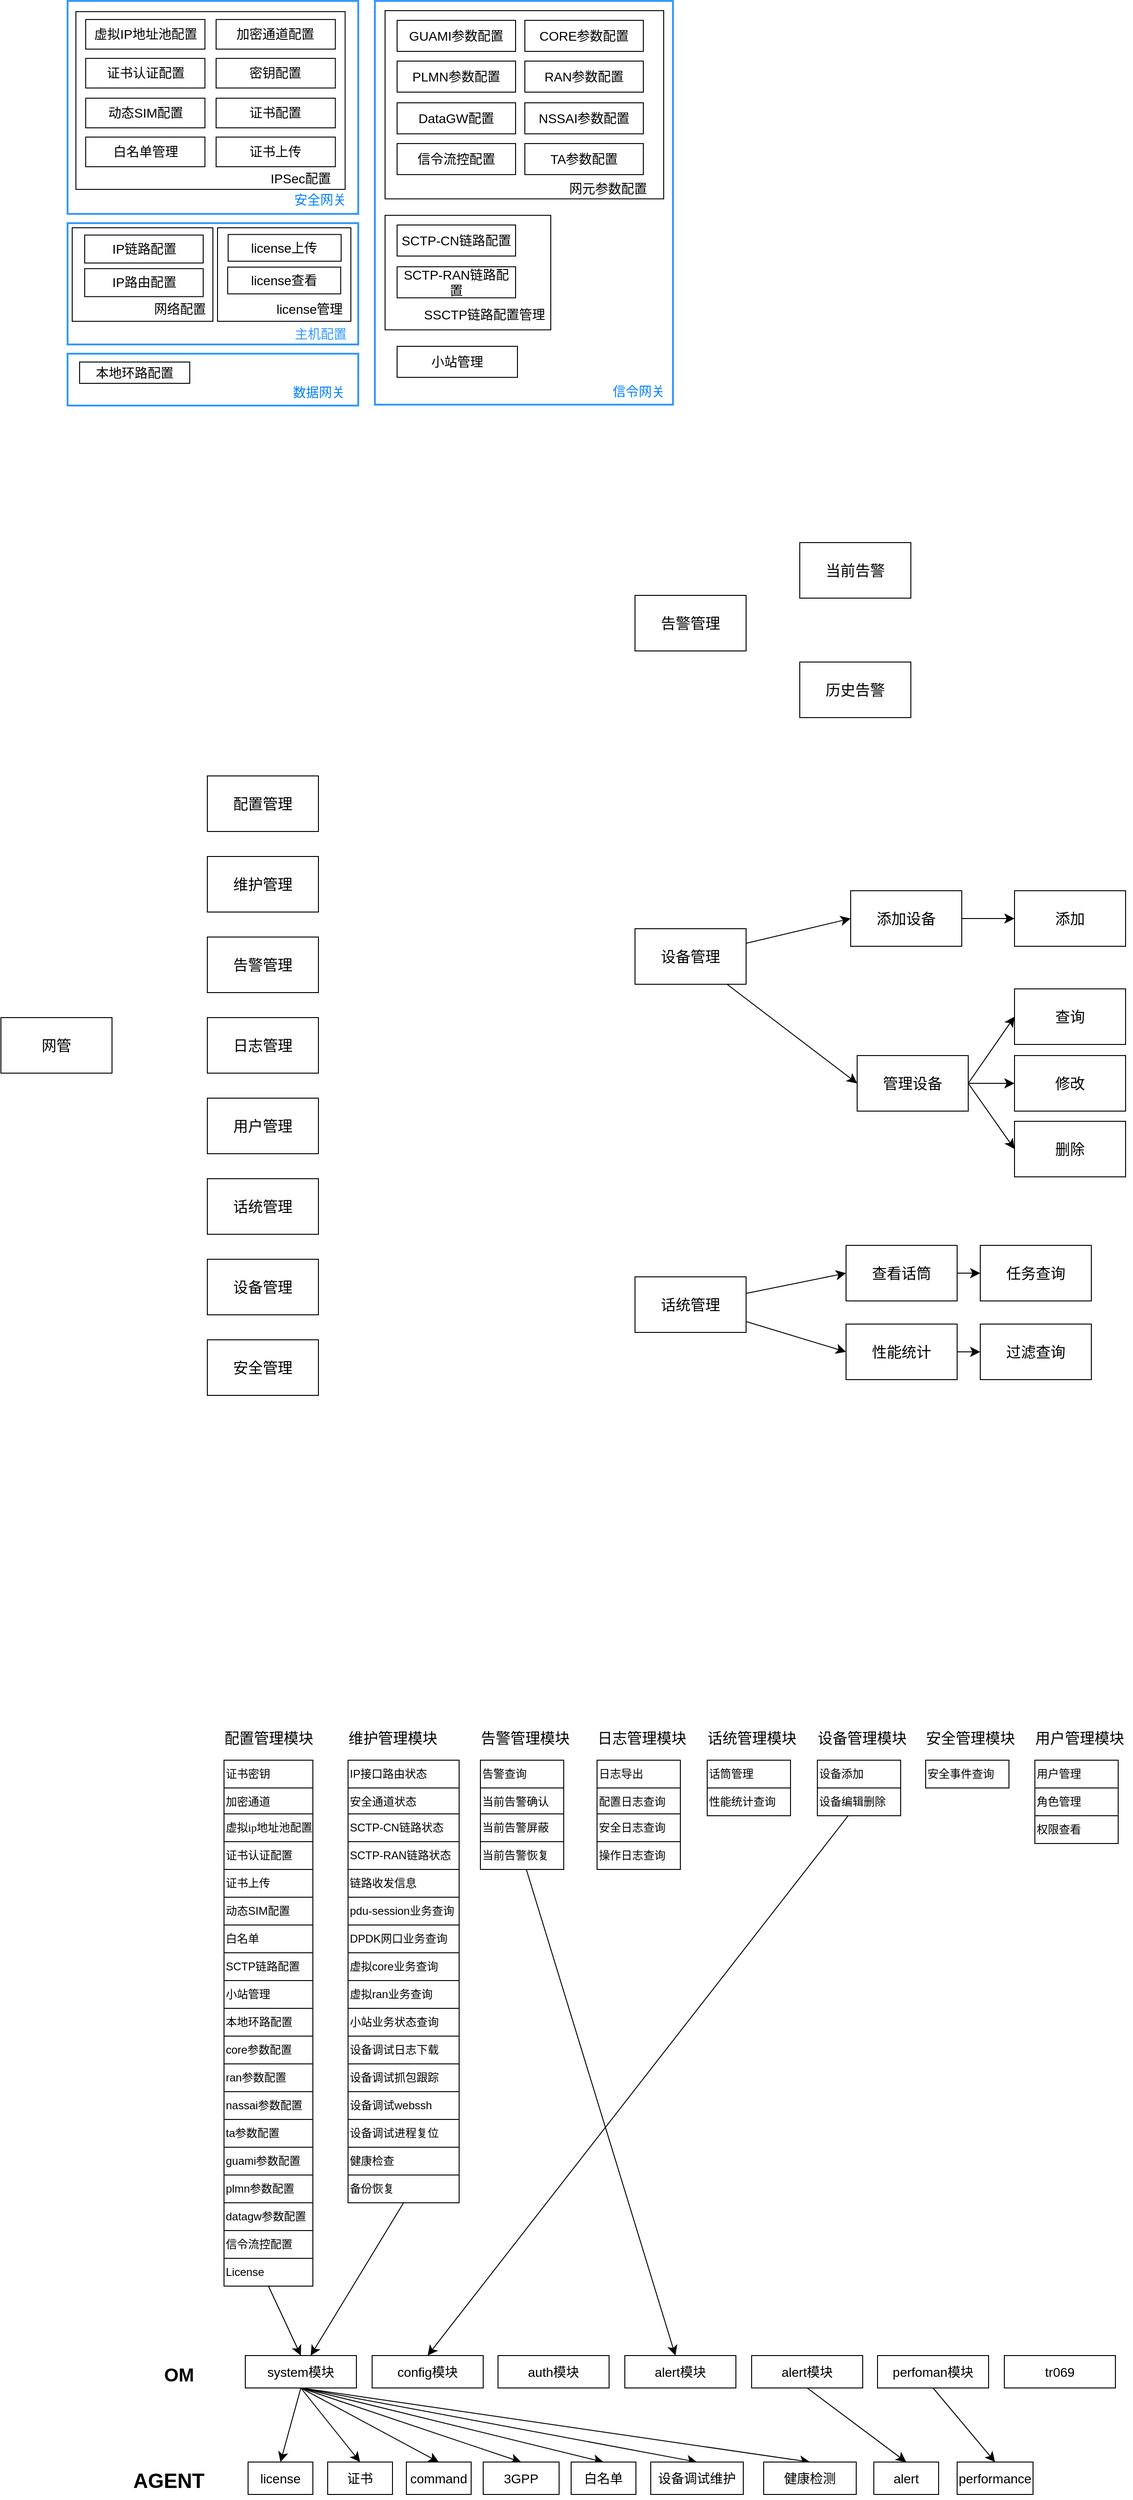<mxfile version="22.1.17" type="github">
  <diagram name="第 1 页" id="DEjIbC8M0QPoEUeSra0J">
    <mxGraphModel dx="1728" dy="2024" grid="0" gridSize="10" guides="1" tooltips="1" connect="1" arrows="1" fold="1" page="0" pageScale="1" pageWidth="827" pageHeight="1169" math="0" shadow="0">
      <root>
        <mxCell id="0" />
        <mxCell id="1" parent="0" />
        <mxCell id="rQOuPGtzIIbg4ZmECWrg-143" value="" style="whiteSpace=wrap;html=1;fontSize=16;strokeWidth=2;strokeColor=#3399FF;" parent="1" vertex="1">
          <mxGeometry x="-1" y="-511" width="314" height="56" as="geometry" />
        </mxCell>
        <mxCell id="rQOuPGtzIIbg4ZmECWrg-138" value="" style="whiteSpace=wrap;html=1;fontSize=16;" parent="1" vertex="1">
          <mxGeometry x="86" y="-631" width="168" height="104" as="geometry" />
        </mxCell>
        <mxCell id="rQOuPGtzIIbg4ZmECWrg-137" value="" style="whiteSpace=wrap;html=1;fontSize=16;strokeColor=#3399FF;strokeWidth=2;" parent="1" vertex="1">
          <mxGeometry x="-1" y="-652" width="314" height="131" as="geometry" />
        </mxCell>
        <mxCell id="rQOuPGtzIIbg4ZmECWrg-9" value="网管" style="whiteSpace=wrap;html=1;fontSize=16;" parent="1" vertex="1">
          <mxGeometry x="-73" y="206" width="120" height="60" as="geometry" />
        </mxCell>
        <mxCell id="rQOuPGtzIIbg4ZmECWrg-10" value="配置管理" style="whiteSpace=wrap;html=1;fontSize=16;" parent="1" vertex="1">
          <mxGeometry x="150" y="-55" width="120" height="60" as="geometry" />
        </mxCell>
        <mxCell id="rQOuPGtzIIbg4ZmECWrg-11" value="维护管理" style="whiteSpace=wrap;html=1;fontSize=16;" parent="1" vertex="1">
          <mxGeometry x="150" y="32" width="120" height="60" as="geometry" />
        </mxCell>
        <mxCell id="rQOuPGtzIIbg4ZmECWrg-12" value="告警管理" style="whiteSpace=wrap;html=1;fontSize=16;" parent="1" vertex="1">
          <mxGeometry x="150" y="119" width="120" height="60" as="geometry" />
        </mxCell>
        <mxCell id="rQOuPGtzIIbg4ZmECWrg-13" value="日志管理" style="whiteSpace=wrap;html=1;fontSize=16;" parent="1" vertex="1">
          <mxGeometry x="150" y="206" width="120" height="60" as="geometry" />
        </mxCell>
        <mxCell id="rQOuPGtzIIbg4ZmECWrg-14" value="用户管理" style="whiteSpace=wrap;html=1;fontSize=16;" parent="1" vertex="1">
          <mxGeometry x="150" y="293" width="120" height="60" as="geometry" />
        </mxCell>
        <mxCell id="rQOuPGtzIIbg4ZmECWrg-15" value="话统管理" style="whiteSpace=wrap;html=1;fontSize=16;" parent="1" vertex="1">
          <mxGeometry x="150" y="380" width="120" height="60" as="geometry" />
        </mxCell>
        <mxCell id="rQOuPGtzIIbg4ZmECWrg-16" value="设备管理" style="whiteSpace=wrap;html=1;fontSize=16;" parent="1" vertex="1">
          <mxGeometry x="150" y="467" width="120" height="60" as="geometry" />
        </mxCell>
        <mxCell id="rQOuPGtzIIbg4ZmECWrg-17" value="安全管理" style="whiteSpace=wrap;html=1;fontSize=16;" parent="1" vertex="1">
          <mxGeometry x="150" y="554" width="120" height="60" as="geometry" />
        </mxCell>
        <mxCell id="rQOuPGtzIIbg4ZmECWrg-25" style="edgeStyle=none;curved=1;rounded=0;orthogonalLoop=1;jettySize=auto;html=1;entryX=0;entryY=0.5;entryDx=0;entryDy=0;fontSize=12;startSize=8;endSize=8;" parent="1" source="rQOuPGtzIIbg4ZmECWrg-22" target="rQOuPGtzIIbg4ZmECWrg-23" edge="1">
          <mxGeometry relative="1" as="geometry" />
        </mxCell>
        <mxCell id="rQOuPGtzIIbg4ZmECWrg-26" style="edgeStyle=none;curved=1;rounded=0;orthogonalLoop=1;jettySize=auto;html=1;fontSize=12;startSize=8;endSize=8;entryX=0;entryY=0.5;entryDx=0;entryDy=0;" parent="1" source="rQOuPGtzIIbg4ZmECWrg-22" target="rQOuPGtzIIbg4ZmECWrg-24" edge="1">
          <mxGeometry relative="1" as="geometry" />
        </mxCell>
        <mxCell id="rQOuPGtzIIbg4ZmECWrg-22" value="设备管理" style="whiteSpace=wrap;html=1;fontSize=16;" parent="1" vertex="1">
          <mxGeometry x="612" y="110" width="120" height="60" as="geometry" />
        </mxCell>
        <mxCell id="rQOuPGtzIIbg4ZmECWrg-28" style="edgeStyle=none;curved=1;rounded=0;orthogonalLoop=1;jettySize=auto;html=1;fontSize=12;startSize=8;endSize=8;" parent="1" source="rQOuPGtzIIbg4ZmECWrg-23" target="rQOuPGtzIIbg4ZmECWrg-27" edge="1">
          <mxGeometry relative="1" as="geometry" />
        </mxCell>
        <mxCell id="rQOuPGtzIIbg4ZmECWrg-23" value="添加设备" style="whiteSpace=wrap;html=1;fontSize=16;" parent="1" vertex="1">
          <mxGeometry x="845" y="69" width="120" height="60" as="geometry" />
        </mxCell>
        <mxCell id="rQOuPGtzIIbg4ZmECWrg-30" style="edgeStyle=none;curved=1;rounded=0;orthogonalLoop=1;jettySize=auto;html=1;exitX=1;exitY=0.5;exitDx=0;exitDy=0;fontSize=12;startSize=8;endSize=8;entryX=0;entryY=0.5;entryDx=0;entryDy=0;" parent="1" source="rQOuPGtzIIbg4ZmECWrg-24" target="rQOuPGtzIIbg4ZmECWrg-29" edge="1">
          <mxGeometry relative="1" as="geometry" />
        </mxCell>
        <mxCell id="rQOuPGtzIIbg4ZmECWrg-39" style="edgeStyle=none;curved=1;rounded=0;orthogonalLoop=1;jettySize=auto;html=1;exitX=1;exitY=0.5;exitDx=0;exitDy=0;entryX=0;entryY=0.5;entryDx=0;entryDy=0;fontSize=12;startSize=8;endSize=8;" parent="1" source="rQOuPGtzIIbg4ZmECWrg-24" target="rQOuPGtzIIbg4ZmECWrg-36" edge="1">
          <mxGeometry relative="1" as="geometry" />
        </mxCell>
        <mxCell id="rQOuPGtzIIbg4ZmECWrg-40" style="edgeStyle=none;curved=1;rounded=0;orthogonalLoop=1;jettySize=auto;html=1;entryX=0;entryY=0.5;entryDx=0;entryDy=0;fontSize=12;startSize=8;endSize=8;exitX=1;exitY=0.5;exitDx=0;exitDy=0;" parent="1" source="rQOuPGtzIIbg4ZmECWrg-24" target="rQOuPGtzIIbg4ZmECWrg-38" edge="1">
          <mxGeometry relative="1" as="geometry" />
        </mxCell>
        <mxCell id="rQOuPGtzIIbg4ZmECWrg-24" value="管理设备" style="whiteSpace=wrap;html=1;fontSize=16;" parent="1" vertex="1">
          <mxGeometry x="852" y="247" width="120" height="60" as="geometry" />
        </mxCell>
        <mxCell id="rQOuPGtzIIbg4ZmECWrg-27" value="添加" style="whiteSpace=wrap;html=1;fontSize=16;" parent="1" vertex="1">
          <mxGeometry x="1022" y="69" width="120" height="60" as="geometry" />
        </mxCell>
        <mxCell id="rQOuPGtzIIbg4ZmECWrg-29" value="查询" style="whiteSpace=wrap;html=1;fontSize=16;" parent="1" vertex="1">
          <mxGeometry x="1022" y="175" width="120" height="60" as="geometry" />
        </mxCell>
        <mxCell id="rQOuPGtzIIbg4ZmECWrg-33" style="edgeStyle=none;curved=1;rounded=0;orthogonalLoop=1;jettySize=auto;html=1;fontSize=12;startSize=8;endSize=8;entryX=0;entryY=0.5;entryDx=0;entryDy=0;" parent="1" source="rQOuPGtzIIbg4ZmECWrg-31" target="rQOuPGtzIIbg4ZmECWrg-32" edge="1">
          <mxGeometry relative="1" as="geometry" />
        </mxCell>
        <mxCell id="rQOuPGtzIIbg4ZmECWrg-35" style="edgeStyle=none;curved=1;rounded=0;orthogonalLoop=1;jettySize=auto;html=1;entryX=0;entryY=0.5;entryDx=0;entryDy=0;fontSize=12;startSize=8;endSize=8;" parent="1" source="rQOuPGtzIIbg4ZmECWrg-31" target="rQOuPGtzIIbg4ZmECWrg-34" edge="1">
          <mxGeometry relative="1" as="geometry" />
        </mxCell>
        <mxCell id="rQOuPGtzIIbg4ZmECWrg-31" value="话统管理" style="whiteSpace=wrap;html=1;fontSize=16;" parent="1" vertex="1">
          <mxGeometry x="612" y="486" width="120" height="60" as="geometry" />
        </mxCell>
        <mxCell id="rQOuPGtzIIbg4ZmECWrg-45" style="edgeStyle=none;curved=1;rounded=0;orthogonalLoop=1;jettySize=auto;html=1;fontSize=12;startSize=8;endSize=8;" parent="1" source="rQOuPGtzIIbg4ZmECWrg-32" target="rQOuPGtzIIbg4ZmECWrg-44" edge="1">
          <mxGeometry relative="1" as="geometry" />
        </mxCell>
        <mxCell id="rQOuPGtzIIbg4ZmECWrg-32" value="查看话筒" style="whiteSpace=wrap;html=1;fontSize=16;" parent="1" vertex="1">
          <mxGeometry x="840" y="452" width="120" height="60" as="geometry" />
        </mxCell>
        <mxCell id="rQOuPGtzIIbg4ZmECWrg-42" style="edgeStyle=none;curved=1;rounded=0;orthogonalLoop=1;jettySize=auto;html=1;exitX=1;exitY=0.5;exitDx=0;exitDy=0;entryX=0;entryY=0.5;entryDx=0;entryDy=0;fontSize=12;startSize=8;endSize=8;" parent="1" source="rQOuPGtzIIbg4ZmECWrg-34" target="rQOuPGtzIIbg4ZmECWrg-41" edge="1">
          <mxGeometry relative="1" as="geometry" />
        </mxCell>
        <mxCell id="rQOuPGtzIIbg4ZmECWrg-34" value="性能统计" style="whiteSpace=wrap;html=1;fontSize=16;" parent="1" vertex="1">
          <mxGeometry x="840" y="537" width="120" height="60" as="geometry" />
        </mxCell>
        <mxCell id="rQOuPGtzIIbg4ZmECWrg-36" value="修改" style="whiteSpace=wrap;html=1;fontSize=16;" parent="1" vertex="1">
          <mxGeometry x="1022" y="247" width="120" height="60" as="geometry" />
        </mxCell>
        <mxCell id="rQOuPGtzIIbg4ZmECWrg-38" value="删除" style="whiteSpace=wrap;html=1;fontSize=16;" parent="1" vertex="1">
          <mxGeometry x="1022" y="318" width="120" height="60" as="geometry" />
        </mxCell>
        <mxCell id="rQOuPGtzIIbg4ZmECWrg-41" value="过滤查询" style="whiteSpace=wrap;html=1;fontSize=16;" parent="1" vertex="1">
          <mxGeometry x="985" y="537" width="120" height="60" as="geometry" />
        </mxCell>
        <mxCell id="rQOuPGtzIIbg4ZmECWrg-44" value="任务查询" style="whiteSpace=wrap;html=1;fontSize=16;" parent="1" vertex="1">
          <mxGeometry x="985" y="452" width="120" height="60" as="geometry" />
        </mxCell>
        <mxCell id="rQOuPGtzIIbg4ZmECWrg-46" value="告警管理" style="whiteSpace=wrap;html=1;fontSize=16;" parent="1" vertex="1">
          <mxGeometry x="612" y="-250" width="120" height="60" as="geometry" />
        </mxCell>
        <mxCell id="rQOuPGtzIIbg4ZmECWrg-47" value="当前告警" style="whiteSpace=wrap;html=1;fontSize=16;" parent="1" vertex="1">
          <mxGeometry x="790" y="-307" width="120" height="60" as="geometry" />
        </mxCell>
        <mxCell id="rQOuPGtzIIbg4ZmECWrg-48" value="历史告警" style="whiteSpace=wrap;html=1;fontSize=16;" parent="1" vertex="1">
          <mxGeometry x="790" y="-178" width="120" height="60" as="geometry" />
        </mxCell>
        <mxCell id="rQOuPGtzIIbg4ZmECWrg-99" value="本地环路配置" style="whiteSpace=wrap;html=1;fontSize=14;" parent="1" vertex="1">
          <mxGeometry x="12" y="-502" width="119" height="23" as="geometry" />
        </mxCell>
        <mxCell id="rQOuPGtzIIbg4ZmECWrg-112" value="" style="group;labelBackgroundColor=none;strokeWidth=2;strokeColor=#3399FF;" parent="1" vertex="1" connectable="0">
          <mxGeometry x="-1" y="-892" width="314" height="230" as="geometry" />
        </mxCell>
        <mxCell id="rQOuPGtzIIbg4ZmECWrg-111" value="安全网关" style="text;html=1;strokeColor=none;fillColor=none;align=center;verticalAlign=middle;whiteSpace=wrap;rounded=0;fontSize=14;fontColor=#007FFF;" parent="rQOuPGtzIIbg4ZmECWrg-112" vertex="1">
          <mxGeometry x="232.481" y="200" width="81.519" height="30" as="geometry" />
        </mxCell>
        <mxCell id="rQOuPGtzIIbg4ZmECWrg-110" value="" style="group" parent="rQOuPGtzIIbg4ZmECWrg-112" vertex="1" connectable="0">
          <mxGeometry x="8.998" y="11.56" width="290.853" height="195" as="geometry" />
        </mxCell>
        <mxCell id="rQOuPGtzIIbg4ZmECWrg-106" value="" style="rounded=0;whiteSpace=wrap;html=1;fontSize=16;" parent="rQOuPGtzIIbg4ZmECWrg-110" vertex="1">
          <mxGeometry width="290.853" height="192" as="geometry" />
        </mxCell>
        <mxCell id="rQOuPGtzIIbg4ZmECWrg-71" value="证书认证配置" style="whiteSpace=wrap;html=1;fontSize=14;" parent="rQOuPGtzIIbg4ZmECWrg-110" vertex="1">
          <mxGeometry x="10.567" y="50.5" width="128.821" height="32" as="geometry" />
        </mxCell>
        <mxCell id="rQOuPGtzIIbg4ZmECWrg-72" value="虚拟IP地址池配置" style="whiteSpace=wrap;html=1;fontSize=14;" parent="rQOuPGtzIIbg4ZmECWrg-110" vertex="1">
          <mxGeometry x="10.567" y="8.5" width="128.821" height="32" as="geometry" />
        </mxCell>
        <mxCell id="rQOuPGtzIIbg4ZmECWrg-73" value="密钥配置" style="whiteSpace=wrap;html=1;fontSize=14;" parent="rQOuPGtzIIbg4ZmECWrg-110" vertex="1">
          <mxGeometry x="151.465" y="50.5" width="128.821" height="32" as="geometry" />
        </mxCell>
        <mxCell id="rQOuPGtzIIbg4ZmECWrg-74" value="白名单管理" style="whiteSpace=wrap;html=1;fontSize=14;" parent="rQOuPGtzIIbg4ZmECWrg-110" vertex="1">
          <mxGeometry x="10.567" y="135.5" width="128.821" height="32" as="geometry" />
        </mxCell>
        <mxCell id="rQOuPGtzIIbg4ZmECWrg-76" value="加密通道配置" style="whiteSpace=wrap;html=1;fontSize=14;" parent="rQOuPGtzIIbg4ZmECWrg-110" vertex="1">
          <mxGeometry x="151.465" y="8.5" width="128.821" height="32" as="geometry" />
        </mxCell>
        <mxCell id="rQOuPGtzIIbg4ZmECWrg-77" value="证书配置" style="whiteSpace=wrap;html=1;fontSize=14;" parent="rQOuPGtzIIbg4ZmECWrg-110" vertex="1">
          <mxGeometry x="151.465" y="93.5" width="128.821" height="32" as="geometry" />
        </mxCell>
        <mxCell id="rQOuPGtzIIbg4ZmECWrg-78" value="证书上传" style="whiteSpace=wrap;html=1;fontSize=14;" parent="rQOuPGtzIIbg4ZmECWrg-110" vertex="1">
          <mxGeometry x="151.465" y="135.5" width="128.821" height="32" as="geometry" />
        </mxCell>
        <mxCell id="rQOuPGtzIIbg4ZmECWrg-79" value="动态SIM配置" style="whiteSpace=wrap;html=1;fontSize=14;" parent="rQOuPGtzIIbg4ZmECWrg-110" vertex="1">
          <mxGeometry x="10.567" y="93.5" width="128.821" height="32" as="geometry" />
        </mxCell>
        <mxCell id="rQOuPGtzIIbg4ZmECWrg-107" value="IPSec配置" style="text;html=1;strokeColor=none;fillColor=none;align=center;verticalAlign=middle;whiteSpace=wrap;rounded=0;fontSize=14;" parent="rQOuPGtzIIbg4ZmECWrg-110" vertex="1">
          <mxGeometry x="202.288" y="165" width="81.519" height="30" as="geometry" />
        </mxCell>
        <mxCell id="rQOuPGtzIIbg4ZmECWrg-136" value="" style="group" parent="1" vertex="1" connectable="0">
          <mxGeometry x="331" y="-892" width="339" height="438" as="geometry" />
        </mxCell>
        <mxCell id="rQOuPGtzIIbg4ZmECWrg-130" value="" style="rounded=0;whiteSpace=wrap;html=1;fontSize=16;labelBorderColor=#007FFF;strokeWidth=2;strokeColor=#3399FF;" parent="rQOuPGtzIIbg4ZmECWrg-136" vertex="1">
          <mxGeometry width="322" height="436.014" as="geometry" />
        </mxCell>
        <mxCell id="rQOuPGtzIIbg4ZmECWrg-114" value="" style="rounded=0;whiteSpace=wrap;html=1;fontSize=16;" parent="rQOuPGtzIIbg4ZmECWrg-136" vertex="1">
          <mxGeometry x="11" y="10.478" width="301" height="203.282" as="geometry" />
        </mxCell>
        <mxCell id="rQOuPGtzIIbg4ZmECWrg-98" value="小站管理" style="whiteSpace=wrap;html=1;fontSize=14;" parent="rQOuPGtzIIbg4ZmECWrg-136" vertex="1">
          <mxGeometry x="24" y="373.03" width="130" height="33.53" as="geometry" />
        </mxCell>
        <mxCell id="rQOuPGtzIIbg4ZmECWrg-113" value="" style="group" parent="rQOuPGtzIIbg4ZmECWrg-136" vertex="1" connectable="0">
          <mxGeometry x="24" y="20.957" width="266" height="166.608" as="geometry" />
        </mxCell>
        <mxCell id="rQOuPGtzIIbg4ZmECWrg-81" value="PLMN参数配置" style="whiteSpace=wrap;html=1;fontSize=14;" parent="rQOuPGtzIIbg4ZmECWrg-113" vertex="1">
          <mxGeometry y="44.01" width="128" height="33.531" as="geometry" />
        </mxCell>
        <mxCell id="rQOuPGtzIIbg4ZmECWrg-82" value="GUAMI参数配置" style="whiteSpace=wrap;html=1;fontSize=14;" parent="rQOuPGtzIIbg4ZmECWrg-113" vertex="1">
          <mxGeometry width="128" height="33.531" as="geometry" />
        </mxCell>
        <mxCell id="rQOuPGtzIIbg4ZmECWrg-83" value="RAN参数配置" style="whiteSpace=wrap;html=1;fontSize=14;" parent="rQOuPGtzIIbg4ZmECWrg-113" vertex="1">
          <mxGeometry x="138" y="44.01" width="128" height="33.531" as="geometry" />
        </mxCell>
        <mxCell id="rQOuPGtzIIbg4ZmECWrg-84" value="信令流控配置" style="whiteSpace=wrap;html=1;fontSize=14;" parent="rQOuPGtzIIbg4ZmECWrg-113" vertex="1">
          <mxGeometry y="133.077" width="128" height="33.531" as="geometry" />
        </mxCell>
        <mxCell id="rQOuPGtzIIbg4ZmECWrg-85" value="CORE参数配置" style="whiteSpace=wrap;html=1;fontSize=14;" parent="rQOuPGtzIIbg4ZmECWrg-113" vertex="1">
          <mxGeometry x="138" width="128" height="33.531" as="geometry" />
        </mxCell>
        <mxCell id="rQOuPGtzIIbg4ZmECWrg-86" value="NSSAI参数配置" style="whiteSpace=wrap;html=1;fontSize=14;" parent="rQOuPGtzIIbg4ZmECWrg-113" vertex="1">
          <mxGeometry x="138" y="89.067" width="128" height="33.531" as="geometry" />
        </mxCell>
        <mxCell id="rQOuPGtzIIbg4ZmECWrg-87" value="TA参数配置" style="whiteSpace=wrap;html=1;fontSize=14;" parent="rQOuPGtzIIbg4ZmECWrg-113" vertex="1">
          <mxGeometry x="138" y="133.077" width="128" height="33.531" as="geometry" />
        </mxCell>
        <mxCell id="rQOuPGtzIIbg4ZmECWrg-88" value="DataGW配置" style="whiteSpace=wrap;html=1;fontSize=14;" parent="rQOuPGtzIIbg4ZmECWrg-113" vertex="1">
          <mxGeometry y="89.067" width="128" height="33.531" as="geometry" />
        </mxCell>
        <mxCell id="rQOuPGtzIIbg4ZmECWrg-129" value="网元参数配置" style="text;html=1;strokeColor=none;fillColor=none;align=center;verticalAlign=middle;whiteSpace=wrap;rounded=0;fontSize=14;" parent="rQOuPGtzIIbg4ZmECWrg-136" vertex="1">
          <mxGeometry x="198" y="187.565" width="108" height="31.435" as="geometry" />
        </mxCell>
        <mxCell id="rQOuPGtzIIbg4ZmECWrg-131" value="信令网关" style="text;html=1;strokeColor=none;fillColor=none;align=center;verticalAlign=middle;whiteSpace=wrap;rounded=0;fontSize=14;fontColor=#007FFF;" parent="rQOuPGtzIIbg4ZmECWrg-136" vertex="1">
          <mxGeometry x="231" y="406.565" width="108" height="31.435" as="geometry" />
        </mxCell>
        <mxCell id="rQOuPGtzIIbg4ZmECWrg-132" value="" style="rounded=0;whiteSpace=wrap;html=1;fontSize=16;" parent="rQOuPGtzIIbg4ZmECWrg-136" vertex="1">
          <mxGeometry x="11" y="231.57" width="179" height="123.65" as="geometry" />
        </mxCell>
        <mxCell id="rQOuPGtzIIbg4ZmECWrg-91" value="SCTP-RAN链路配置" style="whiteSpace=wrap;html=1;fontSize=14;" parent="rQOuPGtzIIbg4ZmECWrg-136" vertex="1">
          <mxGeometry x="24" y="287.11" width="128" height="33.53" as="geometry" />
        </mxCell>
        <mxCell id="rQOuPGtzIIbg4ZmECWrg-93" value="SCTP-CN链路配置" style="whiteSpace=wrap;html=1;fontSize=14;" parent="rQOuPGtzIIbg4ZmECWrg-136" vertex="1">
          <mxGeometry x="24" y="242" width="128" height="33.53" as="geometry" />
        </mxCell>
        <mxCell id="rQOuPGtzIIbg4ZmECWrg-133" value="SSCTP链路配置管理" style="text;html=1;strokeColor=none;fillColor=none;align=center;verticalAlign=middle;whiteSpace=wrap;rounded=0;fontSize=14;" parent="rQOuPGtzIIbg4ZmECWrg-136" vertex="1">
          <mxGeometry x="35" y="323.781" width="167" height="31.435" as="geometry" />
        </mxCell>
        <mxCell id="rQOuPGtzIIbg4ZmECWrg-144" value="数据网关" style="text;html=1;align=center;verticalAlign=middle;resizable=0;points=[];autosize=1;strokeColor=none;fillColor=none;fontSize=14;fontColor=#007FFF;" parent="1" vertex="1">
          <mxGeometry x="233" y="-484" width="74" height="29" as="geometry" />
        </mxCell>
        <mxCell id="rQOuPGtzIIbg4ZmECWrg-145" value="&lt;font style=&quot;font-size: 14px;&quot;&gt;主机配置&lt;/font&gt;" style="text;html=1;align=center;verticalAlign=middle;resizable=0;points=[];autosize=1;strokeColor=none;fillColor=none;fontSize=16;fontColor=#3399FF;" parent="1" vertex="1">
          <mxGeometry x="235" y="-549" width="74" height="31" as="geometry" />
        </mxCell>
        <mxCell id="rQOuPGtzIIbg4ZmECWrg-147" value="" style="group" parent="1" vertex="1" connectable="0">
          <mxGeometry x="161" y="-647" width="145" height="103" as="geometry" />
        </mxCell>
        <mxCell id="rQOuPGtzIIbg4ZmECWrg-141" value="" style="whiteSpace=wrap;html=1;fontSize=16;" parent="rQOuPGtzIIbg4ZmECWrg-147" vertex="1">
          <mxGeometry width="144.046" height="101" as="geometry" />
        </mxCell>
        <mxCell id="rQOuPGtzIIbg4ZmECWrg-102" value="license上传" style="whiteSpace=wrap;html=1;fontSize=14;" parent="rQOuPGtzIIbg4ZmECWrg-147" vertex="1">
          <mxGeometry x="11.447" y="7.228" width="122.105" height="28.912" as="geometry" />
        </mxCell>
        <mxCell id="rQOuPGtzIIbg4ZmECWrg-103" value="license查看" style="whiteSpace=wrap;html=1;fontSize=14;" parent="rQOuPGtzIIbg4ZmECWrg-147" vertex="1">
          <mxGeometry x="10.97" y="42.465" width="122.105" height="28.912" as="geometry" />
        </mxCell>
        <mxCell id="rQOuPGtzIIbg4ZmECWrg-142" value="&lt;font style=&quot;font-size: 14px;&quot;&gt;license管理&lt;/font&gt;" style="text;html=1;align=center;verticalAlign=middle;resizable=0;points=[];autosize=1;strokeColor=none;fillColor=none;fontSize=16;" parent="rQOuPGtzIIbg4ZmECWrg-147" vertex="1">
          <mxGeometry x="54.375" y="71.377" width="90" height="31" as="geometry" />
        </mxCell>
        <mxCell id="rQOuPGtzIIbg4ZmECWrg-149" value="" style="group" parent="1" vertex="1" connectable="0">
          <mxGeometry x="4" y="-647" width="153" height="102" as="geometry" />
        </mxCell>
        <mxCell id="rQOuPGtzIIbg4ZmECWrg-148" value="" style="whiteSpace=wrap;html=1;fontSize=16;" parent="rQOuPGtzIIbg4ZmECWrg-149" vertex="1">
          <mxGeometry width="152" height="101.019" as="geometry" />
        </mxCell>
        <mxCell id="rQOuPGtzIIbg4ZmECWrg-146" value="" style="group" parent="rQOuPGtzIIbg4ZmECWrg-149" vertex="1" connectable="0">
          <mxGeometry x="2" y="4.722" width="151" height="90.667" as="geometry" />
        </mxCell>
        <mxCell id="rQOuPGtzIIbg4ZmECWrg-140" value="网络配置" style="text;html=1;align=center;verticalAlign=middle;resizable=0;points=[];autosize=1;strokeColor=none;fillColor=none;fontSize=14;" parent="rQOuPGtzIIbg4ZmECWrg-146" vertex="1">
          <mxGeometry x="77" y="68.556" width="74" height="29" as="geometry" />
        </mxCell>
        <mxCell id="rQOuPGtzIIbg4ZmECWrg-104" value="IP链路配置" style="whiteSpace=wrap;html=1;fontSize=14;" parent="rQOuPGtzIIbg4ZmECWrg-146" vertex="1">
          <mxGeometry x="11.5" y="3.129" width="128" height="30.222" as="geometry" />
        </mxCell>
        <mxCell id="rQOuPGtzIIbg4ZmECWrg-101" value="IP路由配置" style="whiteSpace=wrap;html=1;fontSize=14;" parent="rQOuPGtzIIbg4ZmECWrg-149" vertex="1">
          <mxGeometry x="13.5" y="44.132" width="128" height="30.222" as="geometry" />
        </mxCell>
        <mxCell id="rQOuPGtzIIbg4ZmECWrg-153" value="配置管理模块" style="text;html=1;align=center;verticalAlign=middle;resizable=0;points=[];autosize=1;strokeColor=none;fillColor=none;fontSize=16;" parent="1" vertex="1">
          <mxGeometry x="159" y="968" width="114" height="31" as="geometry" />
        </mxCell>
        <mxCell id="rQOuPGtzIIbg4ZmECWrg-155" value="证书密钥" style="whiteSpace=wrap;html=1;fontSize=12;align=left;spacing=2;spacingTop=0;" parent="1" vertex="1">
          <mxGeometry x="168" y="1008" width="96" height="30" as="geometry" />
        </mxCell>
        <mxCell id="rQOuPGtzIIbg4ZmECWrg-156" value="加密通道" style="whiteSpace=wrap;html=1;fontSize=12;align=left;spacing=2;spacingTop=0;" parent="1" vertex="1">
          <mxGeometry x="168" y="1038" width="96" height="30" as="geometry" />
        </mxCell>
        <mxCell id="rQOuPGtzIIbg4ZmECWrg-157" value="虚拟&lt;span style=&quot;font-size: 12px; font-family: &amp;quot;Times New Roman&amp;quot;, serif;&quot; lang=&quot;EN-US&quot;&gt;ip&lt;/span&gt;&lt;span style=&quot;font-size: 12px; font-family: 宋体;&quot;&gt;地址池配置&lt;/span&gt;" style="whiteSpace=wrap;html=1;fontSize=12;align=left;spacing=2;spacingTop=0;" parent="1" vertex="1">
          <mxGeometry x="168" y="1066" width="96" height="30" as="geometry" />
        </mxCell>
        <mxCell id="rQOuPGtzIIbg4ZmECWrg-159" value="证书认证配置" style="whiteSpace=wrap;html=1;fontSize=12;align=left;spacing=2;spacingTop=0;" parent="1" vertex="1">
          <mxGeometry x="168" y="1096" width="96" height="30" as="geometry" />
        </mxCell>
        <mxCell id="rQOuPGtzIIbg4ZmECWrg-160" value="白名单" style="whiteSpace=wrap;html=1;fontSize=12;align=left;spacing=2;spacingTop=0;" parent="1" vertex="1">
          <mxGeometry x="168" y="1186" width="96" height="30" as="geometry" />
        </mxCell>
        <mxCell id="rQOuPGtzIIbg4ZmECWrg-161" value="小站管理" style="whiteSpace=wrap;html=1;fontSize=12;align=left;spacing=2;spacingTop=0;" parent="1" vertex="1">
          <mxGeometry x="168" y="1246" width="96" height="30" as="geometry" />
        </mxCell>
        <mxCell id="rQOuPGtzIIbg4ZmECWrg-162" value="SCTP链路配置" style="whiteSpace=wrap;html=1;fontSize=12;align=left;spacing=2;spacingTop=0;" parent="1" vertex="1">
          <mxGeometry x="168" y="1216" width="96" height="30" as="geometry" />
        </mxCell>
        <mxCell id="rQOuPGtzIIbg4ZmECWrg-163" value="本地环路配置" style="whiteSpace=wrap;html=1;fontSize=12;align=left;spacing=2;spacingTop=0;" parent="1" vertex="1">
          <mxGeometry x="168" y="1276" width="96" height="30" as="geometry" />
        </mxCell>
        <mxCell id="rQOuPGtzIIbg4ZmECWrg-164" value="动态SIM配置" style="whiteSpace=wrap;html=1;fontSize=12;align=left;spacing=2;spacingTop=0;" parent="1" vertex="1">
          <mxGeometry x="168" y="1156" width="96" height="30" as="geometry" />
        </mxCell>
        <mxCell id="rQOuPGtzIIbg4ZmECWrg-272" style="edgeStyle=none;curved=1;rounded=0;orthogonalLoop=1;jettySize=auto;html=1;exitX=0.5;exitY=1;exitDx=0;exitDy=0;entryX=0.5;entryY=0;entryDx=0;entryDy=0;fontSize=12;startSize=8;endSize=8;" parent="1" source="rQOuPGtzIIbg4ZmECWrg-166" target="rQOuPGtzIIbg4ZmECWrg-244" edge="1">
          <mxGeometry relative="1" as="geometry" />
        </mxCell>
        <mxCell id="rQOuPGtzIIbg4ZmECWrg-166" value="License" style="whiteSpace=wrap;html=1;fontSize=12;align=left;spacing=2;spacingTop=0;" parent="1" vertex="1">
          <mxGeometry x="168" y="1546" width="96" height="30" as="geometry" />
        </mxCell>
        <mxCell id="rQOuPGtzIIbg4ZmECWrg-169" value="ran参数配置" style="whiteSpace=wrap;html=1;fontSize=12;align=left;spacing=2;spacingTop=0;" parent="1" vertex="1">
          <mxGeometry x="168" y="1336" width="96" height="30" as="geometry" />
        </mxCell>
        <mxCell id="rQOuPGtzIIbg4ZmECWrg-170" value="ta参数配置" style="whiteSpace=wrap;html=1;fontSize=12;align=left;spacing=2;spacingTop=0;" parent="1" vertex="1">
          <mxGeometry x="168" y="1396" width="96" height="30" as="geometry" />
        </mxCell>
        <mxCell id="rQOuPGtzIIbg4ZmECWrg-171" value="nassai参数配置" style="whiteSpace=wrap;html=1;fontSize=12;align=left;spacing=2;spacingTop=0;" parent="1" vertex="1">
          <mxGeometry x="168" y="1366" width="96" height="30" as="geometry" />
        </mxCell>
        <mxCell id="rQOuPGtzIIbg4ZmECWrg-172" value="guami参数配置" style="whiteSpace=wrap;html=1;fontSize=12;align=left;spacing=2;spacingTop=0;" parent="1" vertex="1">
          <mxGeometry x="168" y="1426" width="96" height="30" as="geometry" />
        </mxCell>
        <mxCell id="rQOuPGtzIIbg4ZmECWrg-173" value="core参数配置" style="whiteSpace=wrap;html=1;fontSize=12;align=left;spacing=2;spacingTop=0;" parent="1" vertex="1">
          <mxGeometry x="168" y="1306" width="96" height="30" as="geometry" />
        </mxCell>
        <mxCell id="rQOuPGtzIIbg4ZmECWrg-174" value="datagw参数配置" style="whiteSpace=wrap;html=1;fontSize=12;align=left;spacing=2;spacingTop=0;" parent="1" vertex="1">
          <mxGeometry x="168" y="1486" width="96" height="30" as="geometry" />
        </mxCell>
        <mxCell id="rQOuPGtzIIbg4ZmECWrg-176" value="信令流控配置" style="whiteSpace=wrap;html=1;fontSize=12;align=left;spacing=2;spacingTop=0;" parent="1" vertex="1">
          <mxGeometry x="168" y="1516" width="96" height="30" as="geometry" />
        </mxCell>
        <mxCell id="rQOuPGtzIIbg4ZmECWrg-178" value="plmn参数配置" style="whiteSpace=wrap;html=1;fontSize=12;align=left;spacing=2;spacingTop=0;" parent="1" vertex="1">
          <mxGeometry x="168" y="1456" width="96" height="30" as="geometry" />
        </mxCell>
        <mxCell id="rQOuPGtzIIbg4ZmECWrg-179" value="证书上传" style="whiteSpace=wrap;html=1;fontSize=12;align=left;spacing=2;spacingTop=0;" parent="1" vertex="1">
          <mxGeometry x="168" y="1126" width="96" height="30" as="geometry" />
        </mxCell>
        <mxCell id="rQOuPGtzIIbg4ZmECWrg-181" value="维护管理模块" style="text;html=1;align=center;verticalAlign=middle;resizable=0;points=[];autosize=1;strokeColor=none;fillColor=none;fontSize=16;" parent="1" vertex="1">
          <mxGeometry x="293" y="968" width="114" height="31" as="geometry" />
        </mxCell>
        <mxCell id="rQOuPGtzIIbg4ZmECWrg-182" value="IP接口路由状态" style="whiteSpace=wrap;html=1;fontSize=12;align=left;spacing=2;spacingTop=0;" parent="1" vertex="1">
          <mxGeometry x="302" y="1008" width="120" height="30" as="geometry" />
        </mxCell>
        <mxCell id="rQOuPGtzIIbg4ZmECWrg-183" value="安全通道状态" style="whiteSpace=wrap;html=1;fontSize=12;align=left;spacing=2;spacingTop=0;" parent="1" vertex="1">
          <mxGeometry x="302" y="1038" width="120" height="30" as="geometry" />
        </mxCell>
        <mxCell id="rQOuPGtzIIbg4ZmECWrg-184" value="SCTP-CN链路状态" style="whiteSpace=wrap;html=1;fontSize=12;align=left;spacing=2;spacingTop=0;" parent="1" vertex="1">
          <mxGeometry x="302" y="1066" width="120" height="30" as="geometry" />
        </mxCell>
        <mxCell id="rQOuPGtzIIbg4ZmECWrg-185" value="SCTP-RAN链路状态" style="whiteSpace=wrap;html=1;fontSize=12;align=left;spacing=2;spacingTop=0;" parent="1" vertex="1">
          <mxGeometry x="302" y="1096" width="120" height="30" as="geometry" />
        </mxCell>
        <mxCell id="rQOuPGtzIIbg4ZmECWrg-186" value="DPDK网口业务查询" style="whiteSpace=wrap;html=1;fontSize=12;align=left;spacing=2;spacingTop=0;" parent="1" vertex="1">
          <mxGeometry x="302" y="1186" width="120" height="30" as="geometry" />
        </mxCell>
        <mxCell id="rQOuPGtzIIbg4ZmECWrg-187" value="虚拟ran业务查询" style="whiteSpace=wrap;html=1;fontSize=12;align=left;spacing=2;spacingTop=0;" parent="1" vertex="1">
          <mxGeometry x="302" y="1246" width="120" height="30" as="geometry" />
        </mxCell>
        <mxCell id="rQOuPGtzIIbg4ZmECWrg-188" value="虚拟core业务查询" style="whiteSpace=wrap;html=1;fontSize=12;align=left;spacing=2;spacingTop=0;" parent="1" vertex="1">
          <mxGeometry x="302" y="1216" width="120" height="30" as="geometry" />
        </mxCell>
        <mxCell id="rQOuPGtzIIbg4ZmECWrg-189" value="小站业务状态查询" style="whiteSpace=wrap;html=1;fontSize=12;align=left;spacing=2;spacingTop=0;" parent="1" vertex="1">
          <mxGeometry x="302" y="1276" width="120" height="30" as="geometry" />
        </mxCell>
        <mxCell id="rQOuPGtzIIbg4ZmECWrg-190" value="pdu-session业务查询" style="whiteSpace=wrap;html=1;fontSize=12;align=left;spacing=2;spacingTop=0;" parent="1" vertex="1">
          <mxGeometry x="302" y="1156" width="120" height="30" as="geometry" />
        </mxCell>
        <mxCell id="rQOuPGtzIIbg4ZmECWrg-192" value="设备调试抓包跟踪" style="whiteSpace=wrap;html=1;fontSize=12;align=left;spacing=2;spacingTop=0;" parent="1" vertex="1">
          <mxGeometry x="302" y="1336" width="120" height="30" as="geometry" />
        </mxCell>
        <mxCell id="rQOuPGtzIIbg4ZmECWrg-193" value="设备调试进程复位" style="whiteSpace=wrap;html=1;fontSize=12;align=left;spacing=2;spacingTop=0;" parent="1" vertex="1">
          <mxGeometry x="302" y="1396" width="120" height="30" as="geometry" />
        </mxCell>
        <mxCell id="rQOuPGtzIIbg4ZmECWrg-194" value="设备调试webssh" style="whiteSpace=wrap;html=1;fontSize=12;align=left;spacing=2;spacingTop=0;" parent="1" vertex="1">
          <mxGeometry x="302" y="1366" width="120" height="30" as="geometry" />
        </mxCell>
        <mxCell id="rQOuPGtzIIbg4ZmECWrg-195" value="健康检查" style="whiteSpace=wrap;html=1;fontSize=12;align=left;spacing=2;spacingTop=0;" parent="1" vertex="1">
          <mxGeometry x="302" y="1426" width="120" height="30" as="geometry" />
        </mxCell>
        <mxCell id="rQOuPGtzIIbg4ZmECWrg-196" value="设备调试日志下载" style="whiteSpace=wrap;html=1;fontSize=12;align=left;spacing=2;spacingTop=0;" parent="1" vertex="1">
          <mxGeometry x="302" y="1306" width="120" height="30" as="geometry" />
        </mxCell>
        <mxCell id="rQOuPGtzIIbg4ZmECWrg-276" style="edgeStyle=none;curved=1;rounded=0;orthogonalLoop=1;jettySize=auto;html=1;exitX=0.5;exitY=1;exitDx=0;exitDy=0;fontSize=12;startSize=8;endSize=8;" parent="1" source="rQOuPGtzIIbg4ZmECWrg-199" target="rQOuPGtzIIbg4ZmECWrg-244" edge="1">
          <mxGeometry relative="1" as="geometry" />
        </mxCell>
        <mxCell id="rQOuPGtzIIbg4ZmECWrg-199" value="备份恢复" style="whiteSpace=wrap;html=1;fontSize=12;align=left;spacing=2;spacingTop=0;" parent="1" vertex="1">
          <mxGeometry x="302" y="1456" width="120" height="30" as="geometry" />
        </mxCell>
        <mxCell id="rQOuPGtzIIbg4ZmECWrg-200" value="链路收发信息" style="whiteSpace=wrap;html=1;fontSize=12;align=left;spacing=2;spacingTop=0;" parent="1" vertex="1">
          <mxGeometry x="302" y="1126" width="120" height="30" as="geometry" />
        </mxCell>
        <mxCell id="rQOuPGtzIIbg4ZmECWrg-202" value="告警管理模块" style="text;html=1;align=center;verticalAlign=middle;resizable=0;points=[];autosize=1;strokeColor=none;fillColor=none;fontSize=16;" parent="1" vertex="1">
          <mxGeometry x="436" y="968" width="114" height="31" as="geometry" />
        </mxCell>
        <mxCell id="rQOuPGtzIIbg4ZmECWrg-203" value="告警查询" style="whiteSpace=wrap;html=1;fontSize=12;align=left;spacing=2;spacingTop=0;" parent="1" vertex="1">
          <mxGeometry x="445" y="1008" width="90" height="30" as="geometry" />
        </mxCell>
        <mxCell id="rQOuPGtzIIbg4ZmECWrg-204" value="当前告警确认" style="whiteSpace=wrap;html=1;fontSize=12;align=left;spacing=2;spacingTop=0;" parent="1" vertex="1">
          <mxGeometry x="445" y="1038" width="90" height="30" as="geometry" />
        </mxCell>
        <mxCell id="rQOuPGtzIIbg4ZmECWrg-205" value="当前告警屏蔽" style="whiteSpace=wrap;html=1;fontSize=12;align=left;spacing=2;spacingTop=0;" parent="1" vertex="1">
          <mxGeometry x="445" y="1066" width="90" height="30" as="geometry" />
        </mxCell>
        <mxCell id="rQOuPGtzIIbg4ZmECWrg-281" style="edgeStyle=none;curved=1;rounded=0;orthogonalLoop=1;jettySize=auto;html=1;fontSize=12;startSize=8;endSize=8;" parent="1" source="rQOuPGtzIIbg4ZmECWrg-219" target="rQOuPGtzIIbg4ZmECWrg-278" edge="1">
          <mxGeometry relative="1" as="geometry" />
        </mxCell>
        <mxCell id="rQOuPGtzIIbg4ZmECWrg-219" value="当前告警恢复" style="whiteSpace=wrap;html=1;fontSize=12;align=left;spacing=2;spacingTop=0;" parent="1" vertex="1">
          <mxGeometry x="445" y="1096" width="90" height="30" as="geometry" />
        </mxCell>
        <mxCell id="rQOuPGtzIIbg4ZmECWrg-220" value="日志管理模块" style="text;html=1;align=center;verticalAlign=middle;resizable=0;points=[];autosize=1;strokeColor=none;fillColor=none;fontSize=16;" parent="1" vertex="1">
          <mxGeometry x="562" y="968" width="114" height="31" as="geometry" />
        </mxCell>
        <mxCell id="rQOuPGtzIIbg4ZmECWrg-221" value="日志导出" style="whiteSpace=wrap;html=1;fontSize=12;align=left;spacing=2;spacingTop=0;" parent="1" vertex="1">
          <mxGeometry x="571" y="1008" width="90" height="30" as="geometry" />
        </mxCell>
        <mxCell id="rQOuPGtzIIbg4ZmECWrg-222" value="配置日志查询" style="whiteSpace=wrap;html=1;fontSize=12;align=left;spacing=2;spacingTop=0;" parent="1" vertex="1">
          <mxGeometry x="571" y="1038" width="90" height="30" as="geometry" />
        </mxCell>
        <mxCell id="rQOuPGtzIIbg4ZmECWrg-223" value="安全日志查询" style="whiteSpace=wrap;html=1;fontSize=12;align=left;spacing=2;spacingTop=0;" parent="1" vertex="1">
          <mxGeometry x="571" y="1066" width="90" height="30" as="geometry" />
        </mxCell>
        <mxCell id="rQOuPGtzIIbg4ZmECWrg-224" value="操作日志查询" style="whiteSpace=wrap;html=1;fontSize=12;align=left;spacing=2;spacingTop=0;" parent="1" vertex="1">
          <mxGeometry x="571" y="1096" width="90" height="30" as="geometry" />
        </mxCell>
        <mxCell id="rQOuPGtzIIbg4ZmECWrg-225" value="话统管理模块" style="text;html=1;align=center;verticalAlign=middle;resizable=0;points=[];autosize=1;strokeColor=none;fillColor=none;fontSize=16;" parent="1" vertex="1">
          <mxGeometry x="681" y="968" width="114" height="31" as="geometry" />
        </mxCell>
        <mxCell id="rQOuPGtzIIbg4ZmECWrg-226" value="话筒管理" style="whiteSpace=wrap;html=1;fontSize=12;align=left;spacing=2;spacingTop=0;" parent="1" vertex="1">
          <mxGeometry x="690" y="1008" width="90" height="30" as="geometry" />
        </mxCell>
        <mxCell id="rQOuPGtzIIbg4ZmECWrg-227" value="性能统计查询" style="whiteSpace=wrap;html=1;fontSize=12;align=left;spacing=2;spacingTop=0;" parent="1" vertex="1">
          <mxGeometry x="690" y="1038" width="90" height="30" as="geometry" />
        </mxCell>
        <mxCell id="rQOuPGtzIIbg4ZmECWrg-230" value="设备管理模块" style="text;html=1;align=center;verticalAlign=middle;resizable=0;points=[];autosize=1;strokeColor=none;fillColor=none;fontSize=16;" parent="1" vertex="1">
          <mxGeometry x="800" y="968" width="114" height="31" as="geometry" />
        </mxCell>
        <mxCell id="rQOuPGtzIIbg4ZmECWrg-231" value="设备添加" style="whiteSpace=wrap;html=1;fontSize=12;align=left;spacing=2;spacingTop=0;" parent="1" vertex="1">
          <mxGeometry x="809" y="1008" width="90" height="30" as="geometry" />
        </mxCell>
        <mxCell id="rQOuPGtzIIbg4ZmECWrg-280" style="edgeStyle=none;curved=1;rounded=0;orthogonalLoop=1;jettySize=auto;html=1;entryX=0.5;entryY=0;entryDx=0;entryDy=0;fontSize=12;startSize=8;endSize=8;" parent="1" source="rQOuPGtzIIbg4ZmECWrg-232" target="rQOuPGtzIIbg4ZmECWrg-240" edge="1">
          <mxGeometry relative="1" as="geometry" />
        </mxCell>
        <mxCell id="rQOuPGtzIIbg4ZmECWrg-232" value="设备编辑删除" style="whiteSpace=wrap;html=1;fontSize=12;align=left;spacing=2;spacingTop=0;" parent="1" vertex="1">
          <mxGeometry x="809" y="1038" width="90" height="30" as="geometry" />
        </mxCell>
        <mxCell id="rQOuPGtzIIbg4ZmECWrg-233" value="安全管理模块" style="text;html=1;align=center;verticalAlign=middle;resizable=0;points=[];autosize=1;strokeColor=none;fillColor=none;fontSize=16;" parent="1" vertex="1">
          <mxGeometry x="917" y="968" width="114" height="31" as="geometry" />
        </mxCell>
        <mxCell id="rQOuPGtzIIbg4ZmECWrg-234" value="安全事件查询" style="whiteSpace=wrap;html=1;fontSize=12;align=left;spacing=2;spacingTop=0;" parent="1" vertex="1">
          <mxGeometry x="926" y="1008" width="90" height="30" as="geometry" />
        </mxCell>
        <mxCell id="rQOuPGtzIIbg4ZmECWrg-239" value="auth模块" style="whiteSpace=wrap;html=1;fontSize=14;align=center;spacing=2;spacingTop=0;" parent="1" vertex="1">
          <mxGeometry x="464" y="1651" width="120" height="35" as="geometry" />
        </mxCell>
        <mxCell id="rQOuPGtzIIbg4ZmECWrg-240" value="config模块" style="whiteSpace=wrap;html=1;fontSize=14;align=center;spacing=2;spacingTop=0;" parent="1" vertex="1">
          <mxGeometry x="328" y="1651" width="120" height="35" as="geometry" />
        </mxCell>
        <mxCell id="rQOuPGtzIIbg4ZmECWrg-270" style="edgeStyle=none;curved=1;rounded=0;orthogonalLoop=1;jettySize=auto;html=1;exitX=0.5;exitY=1;exitDx=0;exitDy=0;entryX=0.5;entryY=0;entryDx=0;entryDy=0;fontSize=12;startSize=8;endSize=8;" parent="1" source="rQOuPGtzIIbg4ZmECWrg-242" target="rQOuPGtzIIbg4ZmECWrg-255" edge="1">
          <mxGeometry relative="1" as="geometry" />
        </mxCell>
        <mxCell id="rQOuPGtzIIbg4ZmECWrg-242" value="perfoman模块" style="whiteSpace=wrap;html=1;fontSize=14;align=center;spacing=2;spacingTop=0;" parent="1" vertex="1">
          <mxGeometry x="874" y="1651" width="120" height="35" as="geometry" />
        </mxCell>
        <mxCell id="rQOuPGtzIIbg4ZmECWrg-264" style="edgeStyle=none;curved=1;rounded=0;orthogonalLoop=1;jettySize=auto;html=1;exitX=0.5;exitY=1;exitDx=0;exitDy=0;entryX=0.5;entryY=0;entryDx=0;entryDy=0;fontSize=12;startSize=8;endSize=8;" parent="1" source="rQOuPGtzIIbg4ZmECWrg-244" target="rQOuPGtzIIbg4ZmECWrg-251" edge="1">
          <mxGeometry relative="1" as="geometry" />
        </mxCell>
        <mxCell id="rQOuPGtzIIbg4ZmECWrg-265" style="edgeStyle=none;curved=1;rounded=0;orthogonalLoop=1;jettySize=auto;html=1;exitX=0.5;exitY=1;exitDx=0;exitDy=0;entryX=0.5;entryY=0;entryDx=0;entryDy=0;fontSize=12;startSize=8;endSize=8;" parent="1" source="rQOuPGtzIIbg4ZmECWrg-244" target="rQOuPGtzIIbg4ZmECWrg-252" edge="1">
          <mxGeometry relative="1" as="geometry" />
        </mxCell>
        <mxCell id="rQOuPGtzIIbg4ZmECWrg-266" style="edgeStyle=none;curved=1;rounded=0;orthogonalLoop=1;jettySize=auto;html=1;exitX=0.5;exitY=1;exitDx=0;exitDy=0;entryX=0.5;entryY=0;entryDx=0;entryDy=0;fontSize=12;startSize=8;endSize=8;" parent="1" source="rQOuPGtzIIbg4ZmECWrg-244" target="rQOuPGtzIIbg4ZmECWrg-253" edge="1">
          <mxGeometry relative="1" as="geometry" />
        </mxCell>
        <mxCell id="rQOuPGtzIIbg4ZmECWrg-267" style="edgeStyle=none;curved=1;rounded=0;orthogonalLoop=1;jettySize=auto;html=1;exitX=0.5;exitY=1;exitDx=0;exitDy=0;entryX=0.5;entryY=0;entryDx=0;entryDy=0;fontSize=12;startSize=8;endSize=8;" parent="1" source="rQOuPGtzIIbg4ZmECWrg-244" target="rQOuPGtzIIbg4ZmECWrg-258" edge="1">
          <mxGeometry relative="1" as="geometry" />
        </mxCell>
        <mxCell id="rQOuPGtzIIbg4ZmECWrg-268" style="edgeStyle=none;curved=1;rounded=0;orthogonalLoop=1;jettySize=auto;html=1;exitX=0.5;exitY=1;exitDx=0;exitDy=0;entryX=0.5;entryY=0;entryDx=0;entryDy=0;fontSize=12;startSize=8;endSize=8;" parent="1" source="rQOuPGtzIIbg4ZmECWrg-244" target="rQOuPGtzIIbg4ZmECWrg-257" edge="1">
          <mxGeometry relative="1" as="geometry" />
        </mxCell>
        <mxCell id="rQOuPGtzIIbg4ZmECWrg-269" style="edgeStyle=none;curved=1;rounded=0;orthogonalLoop=1;jettySize=auto;html=1;exitX=0.5;exitY=1;exitDx=0;exitDy=0;entryX=0.5;entryY=0;entryDx=0;entryDy=0;fontSize=12;startSize=8;endSize=8;" parent="1" source="rQOuPGtzIIbg4ZmECWrg-244" target="rQOuPGtzIIbg4ZmECWrg-260" edge="1">
          <mxGeometry relative="1" as="geometry" />
        </mxCell>
        <mxCell id="rQOuPGtzIIbg4ZmECWrg-279" style="edgeStyle=none;curved=1;rounded=0;orthogonalLoop=1;jettySize=auto;html=1;exitX=0.5;exitY=1;exitDx=0;exitDy=0;entryX=0.5;entryY=0;entryDx=0;entryDy=0;fontSize=12;startSize=8;endSize=8;" parent="1" source="rQOuPGtzIIbg4ZmECWrg-244" target="rQOuPGtzIIbg4ZmECWrg-277" edge="1">
          <mxGeometry relative="1" as="geometry" />
        </mxCell>
        <mxCell id="rQOuPGtzIIbg4ZmECWrg-244" value="system模块" style="whiteSpace=wrap;html=1;fontSize=14;align=center;spacing=2;spacingTop=0;" parent="1" vertex="1">
          <mxGeometry x="191" y="1651" width="120" height="35" as="geometry" />
        </mxCell>
        <mxCell id="rQOuPGtzIIbg4ZmECWrg-271" style="edgeStyle=none;curved=1;rounded=0;orthogonalLoop=1;jettySize=auto;html=1;exitX=0.5;exitY=1;exitDx=0;exitDy=0;entryX=0.5;entryY=0;entryDx=0;entryDy=0;fontSize=12;startSize=8;endSize=8;" parent="1" source="rQOuPGtzIIbg4ZmECWrg-246" target="rQOuPGtzIIbg4ZmECWrg-254" edge="1">
          <mxGeometry relative="1" as="geometry" />
        </mxCell>
        <mxCell id="rQOuPGtzIIbg4ZmECWrg-246" value="alert模块" style="whiteSpace=wrap;html=1;fontSize=14;align=center;spacing=2;spacingTop=0;" parent="1" vertex="1">
          <mxGeometry x="738" y="1651" width="120" height="35" as="geometry" />
        </mxCell>
        <mxCell id="rQOuPGtzIIbg4ZmECWrg-247" value="tr069" style="whiteSpace=wrap;html=1;fontSize=14;align=center;spacing=2;spacingTop=0;" parent="1" vertex="1">
          <mxGeometry x="1011" y="1651" width="120" height="35" as="geometry" />
        </mxCell>
        <mxCell id="rQOuPGtzIIbg4ZmECWrg-248" value="OM" style="text;html=1;align=center;verticalAlign=middle;resizable=0;points=[];autosize=1;strokeColor=none;fillColor=none;fontSize=20;fontStyle=1" parent="1" vertex="1">
          <mxGeometry x="93" y="1653" width="51" height="36" as="geometry" />
        </mxCell>
        <mxCell id="rQOuPGtzIIbg4ZmECWrg-249" value="AGENT" style="text;html=1;align=center;verticalAlign=middle;resizable=0;points=[];autosize=1;strokeColor=none;fillColor=none;fontSize=22;fontStyle=1" parent="1" vertex="1">
          <mxGeometry x="60" y="1768" width="96" height="38" as="geometry" />
        </mxCell>
        <mxCell id="rQOuPGtzIIbg4ZmECWrg-251" value="license" style="whiteSpace=wrap;html=1;fontSize=14;align=center;spacing=2;spacingTop=0;" parent="1" vertex="1">
          <mxGeometry x="194" y="1766" width="70" height="35" as="geometry" />
        </mxCell>
        <mxCell id="rQOuPGtzIIbg4ZmECWrg-252" value="证书" style="whiteSpace=wrap;html=1;fontSize=14;align=center;spacing=2;spacingTop=0;" parent="1" vertex="1">
          <mxGeometry x="280" y="1766" width="70" height="35" as="geometry" />
        </mxCell>
        <mxCell id="rQOuPGtzIIbg4ZmECWrg-253" value="command" style="whiteSpace=wrap;html=1;fontSize=14;align=center;spacing=2;spacingTop=0;" parent="1" vertex="1">
          <mxGeometry x="365" y="1766" width="70" height="35" as="geometry" />
        </mxCell>
        <mxCell id="rQOuPGtzIIbg4ZmECWrg-254" value="alert" style="whiteSpace=wrap;html=1;fontSize=14;align=center;spacing=2;spacingTop=0;" parent="1" vertex="1">
          <mxGeometry x="870" y="1766" width="70" height="35" as="geometry" />
        </mxCell>
        <mxCell id="rQOuPGtzIIbg4ZmECWrg-255" value="performance" style="whiteSpace=wrap;html=1;fontSize=14;align=center;spacing=2;spacingTop=0;" parent="1" vertex="1">
          <mxGeometry x="960" y="1766" width="82" height="35" as="geometry" />
        </mxCell>
        <mxCell id="rQOuPGtzIIbg4ZmECWrg-257" value="白名单" style="whiteSpace=wrap;html=1;fontSize=14;align=center;spacing=2;spacingTop=0;" parent="1" vertex="1">
          <mxGeometry x="543" y="1766" width="70" height="35" as="geometry" />
        </mxCell>
        <mxCell id="rQOuPGtzIIbg4ZmECWrg-258" value="3GPP" style="whiteSpace=wrap;html=1;fontSize=14;align=center;spacing=2;spacingTop=0;" parent="1" vertex="1">
          <mxGeometry x="448" y="1766" width="82" height="35" as="geometry" />
        </mxCell>
        <mxCell id="rQOuPGtzIIbg4ZmECWrg-260" value="设备调试维护" style="whiteSpace=wrap;html=1;fontSize=14;align=center;spacing=2;spacingTop=0;" parent="1" vertex="1">
          <mxGeometry x="629" y="1766" width="100" height="35" as="geometry" />
        </mxCell>
        <mxCell id="rQOuPGtzIIbg4ZmECWrg-277" value="健康检测" style="whiteSpace=wrap;html=1;fontSize=14;align=center;spacing=2;spacingTop=0;" parent="1" vertex="1">
          <mxGeometry x="751" y="1766" width="100" height="35" as="geometry" />
        </mxCell>
        <mxCell id="rQOuPGtzIIbg4ZmECWrg-278" value="alert模块" style="whiteSpace=wrap;html=1;fontSize=14;align=center;spacing=2;spacingTop=0;" parent="1" vertex="1">
          <mxGeometry x="601" y="1651" width="120" height="35" as="geometry" />
        </mxCell>
        <mxCell id="MGpcBs6N29of94yibkw6-1" value="用户管理模块" style="text;html=1;align=center;verticalAlign=middle;resizable=0;points=[];autosize=1;strokeColor=none;fillColor=none;fontSize=16;" vertex="1" parent="1">
          <mxGeometry x="1035" y="968" width="114" height="31" as="geometry" />
        </mxCell>
        <mxCell id="MGpcBs6N29of94yibkw6-2" value="用户管理" style="whiteSpace=wrap;html=1;fontSize=12;align=left;spacing=2;spacingTop=0;" vertex="1" parent="1">
          <mxGeometry x="1044" y="1008" width="90" height="30" as="geometry" />
        </mxCell>
        <mxCell id="MGpcBs6N29of94yibkw6-5" value="角色管理" style="whiteSpace=wrap;html=1;fontSize=12;align=left;spacing=2;spacingTop=0;" vertex="1" parent="1">
          <mxGeometry x="1044" y="1038" width="90" height="30" as="geometry" />
        </mxCell>
        <mxCell id="MGpcBs6N29of94yibkw6-6" value="权限查看" style="whiteSpace=wrap;html=1;fontSize=12;align=left;spacing=2;spacingTop=0;" vertex="1" parent="1">
          <mxGeometry x="1044" y="1068" width="90" height="30" as="geometry" />
        </mxCell>
      </root>
    </mxGraphModel>
  </diagram>
</mxfile>
